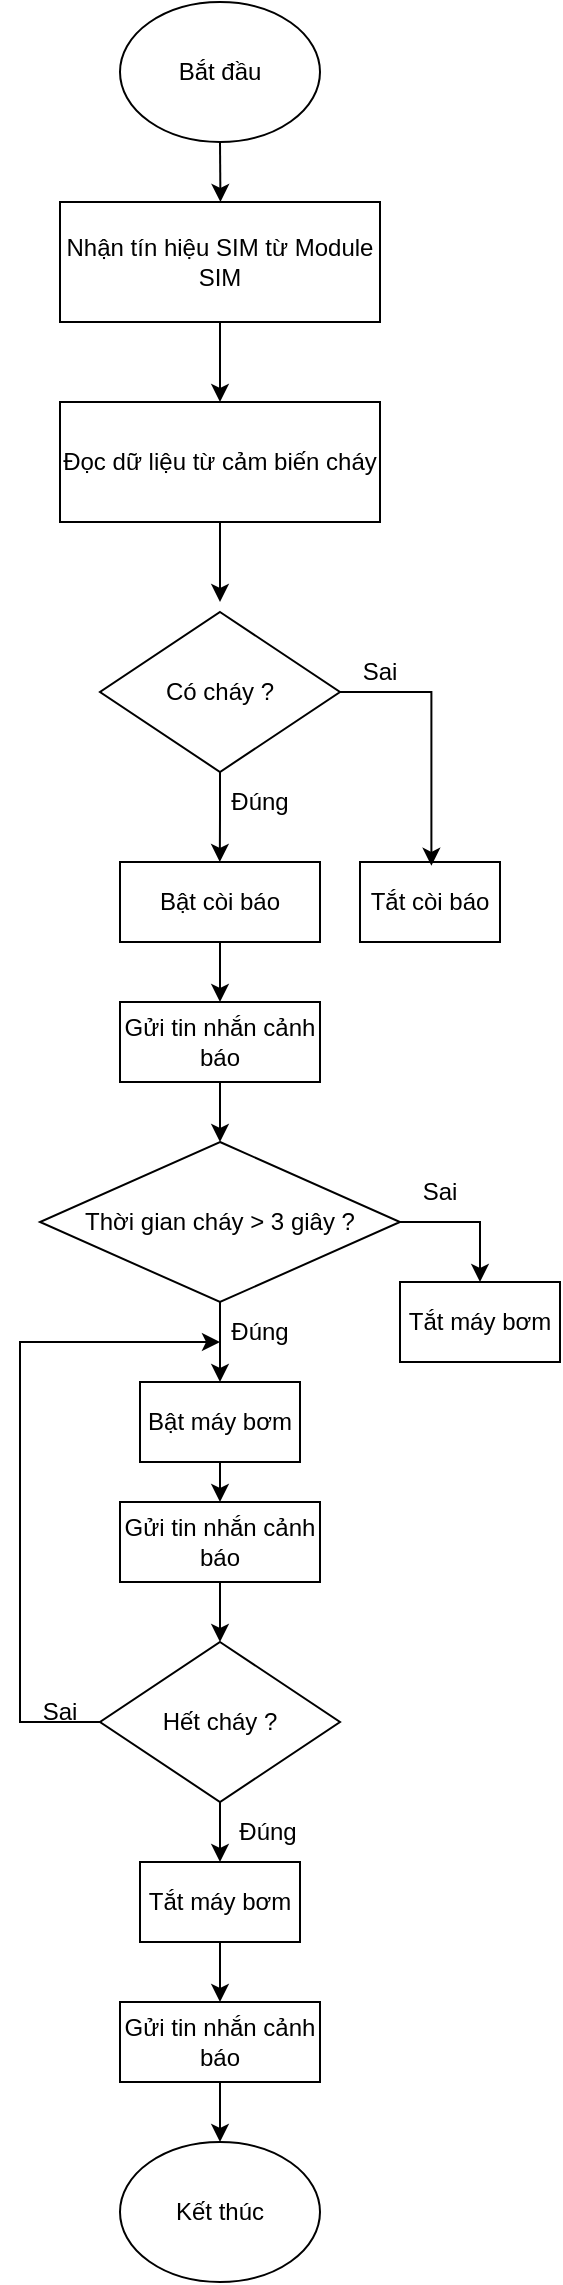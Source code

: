 <mxfile version="24.4.13" type="github">
  <diagram id="C5RBs43oDa-KdzZeNtuy" name="Page-1">
    <mxGraphModel dx="1912" dy="1040" grid="1" gridSize="10" guides="1" tooltips="1" connect="1" arrows="1" fold="1" page="1" pageScale="1" pageWidth="827" pageHeight="1169" math="0" shadow="0">
      <root>
        <mxCell id="WIyWlLk6GJQsqaUBKTNV-0" />
        <mxCell id="WIyWlLk6GJQsqaUBKTNV-1" parent="WIyWlLk6GJQsqaUBKTNV-0" />
        <mxCell id="X9NlY2EqK_BSnwDNgWu7-51" style="edgeStyle=orthogonalEdgeStyle;rounded=0;orthogonalLoop=1;jettySize=auto;html=1;exitX=0.5;exitY=1;exitDx=0;exitDy=0;" edge="1" parent="WIyWlLk6GJQsqaUBKTNV-1" source="X9NlY2EqK_BSnwDNgWu7-1">
          <mxGeometry relative="1" as="geometry">
            <mxPoint x="360.222" y="120" as="targetPoint" />
          </mxGeometry>
        </mxCell>
        <mxCell id="X9NlY2EqK_BSnwDNgWu7-1" value="Bắt đầu" style="ellipse;whiteSpace=wrap;html=1;" vertex="1" parent="WIyWlLk6GJQsqaUBKTNV-1">
          <mxGeometry x="310" y="20" width="100" height="70" as="geometry" />
        </mxCell>
        <mxCell id="X9NlY2EqK_BSnwDNgWu7-55" style="edgeStyle=orthogonalEdgeStyle;rounded=0;orthogonalLoop=1;jettySize=auto;html=1;exitX=0.5;exitY=1;exitDx=0;exitDy=0;" edge="1" parent="WIyWlLk6GJQsqaUBKTNV-1" source="X9NlY2EqK_BSnwDNgWu7-2">
          <mxGeometry relative="1" as="geometry">
            <mxPoint x="359.903" y="450.0" as="targetPoint" />
          </mxGeometry>
        </mxCell>
        <mxCell id="X9NlY2EqK_BSnwDNgWu7-2" value="Có cháy ?" style="rhombus;whiteSpace=wrap;html=1;" vertex="1" parent="WIyWlLk6GJQsqaUBKTNV-1">
          <mxGeometry x="300" y="325" width="120" height="80" as="geometry" />
        </mxCell>
        <mxCell id="X9NlY2EqK_BSnwDNgWu7-4" value="Đúng" style="text;html=1;align=center;verticalAlign=middle;whiteSpace=wrap;rounded=0;" vertex="1" parent="WIyWlLk6GJQsqaUBKTNV-1">
          <mxGeometry x="350" y="405" width="60" height="30" as="geometry" />
        </mxCell>
        <mxCell id="X9NlY2EqK_BSnwDNgWu7-6" value="Sai" style="text;html=1;align=center;verticalAlign=middle;whiteSpace=wrap;rounded=0;" vertex="1" parent="WIyWlLk6GJQsqaUBKTNV-1">
          <mxGeometry x="410" y="340" width="60" height="30" as="geometry" />
        </mxCell>
        <mxCell id="X9NlY2EqK_BSnwDNgWu7-56" style="edgeStyle=orthogonalEdgeStyle;rounded=0;orthogonalLoop=1;jettySize=auto;html=1;exitX=0.5;exitY=1;exitDx=0;exitDy=0;entryX=0.5;entryY=0;entryDx=0;entryDy=0;" edge="1" parent="WIyWlLk6GJQsqaUBKTNV-1" source="X9NlY2EqK_BSnwDNgWu7-7" target="X9NlY2EqK_BSnwDNgWu7-25">
          <mxGeometry relative="1" as="geometry" />
        </mxCell>
        <mxCell id="X9NlY2EqK_BSnwDNgWu7-7" value="Bật còi báo" style="rounded=0;whiteSpace=wrap;html=1;" vertex="1" parent="WIyWlLk6GJQsqaUBKTNV-1">
          <mxGeometry x="310" y="450" width="100" height="40" as="geometry" />
        </mxCell>
        <mxCell id="X9NlY2EqK_BSnwDNgWu7-8" value="Tắt còi báo" style="rounded=0;whiteSpace=wrap;html=1;" vertex="1" parent="WIyWlLk6GJQsqaUBKTNV-1">
          <mxGeometry x="430" y="450" width="70" height="40" as="geometry" />
        </mxCell>
        <mxCell id="X9NlY2EqK_BSnwDNgWu7-64" style="edgeStyle=orthogonalEdgeStyle;rounded=0;orthogonalLoop=1;jettySize=auto;html=1;exitX=0.5;exitY=1;exitDx=0;exitDy=0;entryX=0.5;entryY=0;entryDx=0;entryDy=0;" edge="1" parent="WIyWlLk6GJQsqaUBKTNV-1" source="X9NlY2EqK_BSnwDNgWu7-10" target="X9NlY2EqK_BSnwDNgWu7-13">
          <mxGeometry relative="1" as="geometry" />
        </mxCell>
        <mxCell id="X9NlY2EqK_BSnwDNgWu7-10" value="Thời gian cháy &amp;gt; 3 giây ?" style="rhombus;whiteSpace=wrap;html=1;" vertex="1" parent="WIyWlLk6GJQsqaUBKTNV-1">
          <mxGeometry x="270" y="590" width="180" height="80" as="geometry" />
        </mxCell>
        <mxCell id="X9NlY2EqK_BSnwDNgWu7-60" style="edgeStyle=orthogonalEdgeStyle;rounded=0;orthogonalLoop=1;jettySize=auto;html=1;exitX=0.5;exitY=1;exitDx=0;exitDy=0;entryX=0.5;entryY=0;entryDx=0;entryDy=0;" edge="1" parent="WIyWlLk6GJQsqaUBKTNV-1" source="X9NlY2EqK_BSnwDNgWu7-13" target="X9NlY2EqK_BSnwDNgWu7-41">
          <mxGeometry relative="1" as="geometry" />
        </mxCell>
        <mxCell id="X9NlY2EqK_BSnwDNgWu7-13" value="Bật máy bơm" style="rounded=0;whiteSpace=wrap;html=1;" vertex="1" parent="WIyWlLk6GJQsqaUBKTNV-1">
          <mxGeometry x="320" y="710" width="80" height="40" as="geometry" />
        </mxCell>
        <mxCell id="X9NlY2EqK_BSnwDNgWu7-17" value="Kết thúc" style="ellipse;whiteSpace=wrap;html=1;" vertex="1" parent="WIyWlLk6GJQsqaUBKTNV-1">
          <mxGeometry x="310" y="1090" width="100" height="70" as="geometry" />
        </mxCell>
        <mxCell id="X9NlY2EqK_BSnwDNgWu7-49" value="" style="edgeStyle=orthogonalEdgeStyle;rounded=0;orthogonalLoop=1;jettySize=auto;html=1;" edge="1" parent="WIyWlLk6GJQsqaUBKTNV-1" source="X9NlY2EqK_BSnwDNgWu7-18">
          <mxGeometry relative="1" as="geometry">
            <mxPoint x="360" y="320" as="targetPoint" />
          </mxGeometry>
        </mxCell>
        <mxCell id="X9NlY2EqK_BSnwDNgWu7-18" value="Đọc dữ liệu từ cảm biến cháy" style="rounded=0;whiteSpace=wrap;html=1;" vertex="1" parent="WIyWlLk6GJQsqaUBKTNV-1">
          <mxGeometry x="280" y="220" width="160" height="60" as="geometry" />
        </mxCell>
        <mxCell id="X9NlY2EqK_BSnwDNgWu7-21" value="Nhận tín hiệu SIM từ Module SIM" style="rounded=0;whiteSpace=wrap;html=1;" vertex="1" parent="WIyWlLk6GJQsqaUBKTNV-1">
          <mxGeometry x="280" y="120" width="160" height="60" as="geometry" />
        </mxCell>
        <mxCell id="X9NlY2EqK_BSnwDNgWu7-23" value="" style="endArrow=classic;html=1;rounded=0;exitX=0.5;exitY=1;exitDx=0;exitDy=0;" edge="1" parent="WIyWlLk6GJQsqaUBKTNV-1" source="X9NlY2EqK_BSnwDNgWu7-21">
          <mxGeometry width="50" height="50" relative="1" as="geometry">
            <mxPoint x="390" y="270" as="sourcePoint" />
            <mxPoint x="360" y="220" as="targetPoint" />
          </mxGeometry>
        </mxCell>
        <mxCell id="X9NlY2EqK_BSnwDNgWu7-25" value="Gửi tin nhắn cảnh báo" style="rounded=0;whiteSpace=wrap;html=1;" vertex="1" parent="WIyWlLk6GJQsqaUBKTNV-1">
          <mxGeometry x="310" y="520" width="100" height="40" as="geometry" />
        </mxCell>
        <mxCell id="X9NlY2EqK_BSnwDNgWu7-28" value="Đúng" style="text;html=1;align=center;verticalAlign=middle;whiteSpace=wrap;rounded=0;" vertex="1" parent="WIyWlLk6GJQsqaUBKTNV-1">
          <mxGeometry x="350" y="670" width="60" height="30" as="geometry" />
        </mxCell>
        <mxCell id="X9NlY2EqK_BSnwDNgWu7-29" value="Tắt máy bơm" style="rounded=0;whiteSpace=wrap;html=1;" vertex="1" parent="WIyWlLk6GJQsqaUBKTNV-1">
          <mxGeometry x="450" y="660" width="80" height="40" as="geometry" />
        </mxCell>
        <mxCell id="X9NlY2EqK_BSnwDNgWu7-30" value="" style="endArrow=classic;html=1;rounded=0;exitX=1;exitY=0.5;exitDx=0;exitDy=0;entryX=0.5;entryY=0;entryDx=0;entryDy=0;" edge="1" parent="WIyWlLk6GJQsqaUBKTNV-1" source="X9NlY2EqK_BSnwDNgWu7-10" target="X9NlY2EqK_BSnwDNgWu7-29">
          <mxGeometry width="50" height="50" relative="1" as="geometry">
            <mxPoint x="390" y="800" as="sourcePoint" />
            <mxPoint x="440" y="750" as="targetPoint" />
            <Array as="points">
              <mxPoint x="490" y="630" />
            </Array>
          </mxGeometry>
        </mxCell>
        <mxCell id="X9NlY2EqK_BSnwDNgWu7-31" value="Sai" style="text;html=1;align=center;verticalAlign=middle;whiteSpace=wrap;rounded=0;" vertex="1" parent="WIyWlLk6GJQsqaUBKTNV-1">
          <mxGeometry x="440" y="600" width="60" height="30" as="geometry" />
        </mxCell>
        <mxCell id="X9NlY2EqK_BSnwDNgWu7-61" style="edgeStyle=orthogonalEdgeStyle;rounded=0;orthogonalLoop=1;jettySize=auto;html=1;exitX=0.5;exitY=1;exitDx=0;exitDy=0;entryX=0.5;entryY=0;entryDx=0;entryDy=0;" edge="1" parent="WIyWlLk6GJQsqaUBKTNV-1" source="X9NlY2EqK_BSnwDNgWu7-32" target="X9NlY2EqK_BSnwDNgWu7-34">
          <mxGeometry relative="1" as="geometry" />
        </mxCell>
        <mxCell id="X9NlY2EqK_BSnwDNgWu7-67" style="edgeStyle=orthogonalEdgeStyle;rounded=0;orthogonalLoop=1;jettySize=auto;html=1;exitX=0;exitY=0.5;exitDx=0;exitDy=0;" edge="1" parent="WIyWlLk6GJQsqaUBKTNV-1">
          <mxGeometry relative="1" as="geometry">
            <mxPoint x="360" y="690" as="targetPoint" />
            <mxPoint x="305.0" y="880" as="sourcePoint" />
            <Array as="points">
              <mxPoint x="260" y="880" />
              <mxPoint x="260" y="690" />
            </Array>
          </mxGeometry>
        </mxCell>
        <mxCell id="X9NlY2EqK_BSnwDNgWu7-32" value="Hết cháy ?" style="rhombus;whiteSpace=wrap;html=1;" vertex="1" parent="WIyWlLk6GJQsqaUBKTNV-1">
          <mxGeometry x="300" y="840" width="120" height="80" as="geometry" />
        </mxCell>
        <mxCell id="X9NlY2EqK_BSnwDNgWu7-68" style="edgeStyle=orthogonalEdgeStyle;rounded=0;orthogonalLoop=1;jettySize=auto;html=1;exitX=0.5;exitY=1;exitDx=0;exitDy=0;entryX=0.5;entryY=0;entryDx=0;entryDy=0;" edge="1" parent="WIyWlLk6GJQsqaUBKTNV-1" source="X9NlY2EqK_BSnwDNgWu7-34" target="X9NlY2EqK_BSnwDNgWu7-43">
          <mxGeometry relative="1" as="geometry" />
        </mxCell>
        <mxCell id="X9NlY2EqK_BSnwDNgWu7-34" value="Tắt máy bơm" style="rounded=0;whiteSpace=wrap;html=1;" vertex="1" parent="WIyWlLk6GJQsqaUBKTNV-1">
          <mxGeometry x="320" y="950" width="80" height="40" as="geometry" />
        </mxCell>
        <mxCell id="X9NlY2EqK_BSnwDNgWu7-36" value="Đúng" style="text;html=1;align=center;verticalAlign=middle;whiteSpace=wrap;rounded=0;" vertex="1" parent="WIyWlLk6GJQsqaUBKTNV-1">
          <mxGeometry x="354" y="920" width="60" height="30" as="geometry" />
        </mxCell>
        <mxCell id="X9NlY2EqK_BSnwDNgWu7-38" value="Sai" style="text;html=1;align=center;verticalAlign=middle;whiteSpace=wrap;rounded=0;" vertex="1" parent="WIyWlLk6GJQsqaUBKTNV-1">
          <mxGeometry x="250" y="860" width="60" height="30" as="geometry" />
        </mxCell>
        <mxCell id="X9NlY2EqK_BSnwDNgWu7-40" value="" style="endArrow=classic;html=1;rounded=0;exitX=0.5;exitY=1;exitDx=0;exitDy=0;" edge="1" parent="WIyWlLk6GJQsqaUBKTNV-1" source="X9NlY2EqK_BSnwDNgWu7-25">
          <mxGeometry width="50" height="50" relative="1" as="geometry">
            <mxPoint x="320" y="760" as="sourcePoint" />
            <mxPoint x="360" y="590" as="targetPoint" />
          </mxGeometry>
        </mxCell>
        <mxCell id="X9NlY2EqK_BSnwDNgWu7-46" style="edgeStyle=orthogonalEdgeStyle;rounded=0;orthogonalLoop=1;jettySize=auto;html=1;exitX=0.5;exitY=1;exitDx=0;exitDy=0;entryX=0.5;entryY=0;entryDx=0;entryDy=0;" edge="1" parent="WIyWlLk6GJQsqaUBKTNV-1" source="X9NlY2EqK_BSnwDNgWu7-41" target="X9NlY2EqK_BSnwDNgWu7-32">
          <mxGeometry relative="1" as="geometry" />
        </mxCell>
        <mxCell id="X9NlY2EqK_BSnwDNgWu7-41" value="Gửi tin nhắn cảnh báo" style="rounded=0;whiteSpace=wrap;html=1;" vertex="1" parent="WIyWlLk6GJQsqaUBKTNV-1">
          <mxGeometry x="310" y="770" width="100" height="40" as="geometry" />
        </mxCell>
        <mxCell id="X9NlY2EqK_BSnwDNgWu7-70" style="edgeStyle=orthogonalEdgeStyle;rounded=0;orthogonalLoop=1;jettySize=auto;html=1;exitX=0.5;exitY=1;exitDx=0;exitDy=0;entryX=0.5;entryY=0;entryDx=0;entryDy=0;" edge="1" parent="WIyWlLk6GJQsqaUBKTNV-1" source="X9NlY2EqK_BSnwDNgWu7-43" target="X9NlY2EqK_BSnwDNgWu7-17">
          <mxGeometry relative="1" as="geometry" />
        </mxCell>
        <mxCell id="X9NlY2EqK_BSnwDNgWu7-43" value="Gửi tin nhắn cảnh báo" style="rounded=0;whiteSpace=wrap;html=1;" vertex="1" parent="WIyWlLk6GJQsqaUBKTNV-1">
          <mxGeometry x="310" y="1020" width="100" height="40" as="geometry" />
        </mxCell>
        <mxCell id="X9NlY2EqK_BSnwDNgWu7-57" style="edgeStyle=orthogonalEdgeStyle;rounded=0;orthogonalLoop=1;jettySize=auto;html=1;exitX=1;exitY=0.5;exitDx=0;exitDy=0;entryX=0.51;entryY=0.047;entryDx=0;entryDy=0;entryPerimeter=0;" edge="1" parent="WIyWlLk6GJQsqaUBKTNV-1" source="X9NlY2EqK_BSnwDNgWu7-2" target="X9NlY2EqK_BSnwDNgWu7-8">
          <mxGeometry relative="1" as="geometry" />
        </mxCell>
      </root>
    </mxGraphModel>
  </diagram>
</mxfile>
